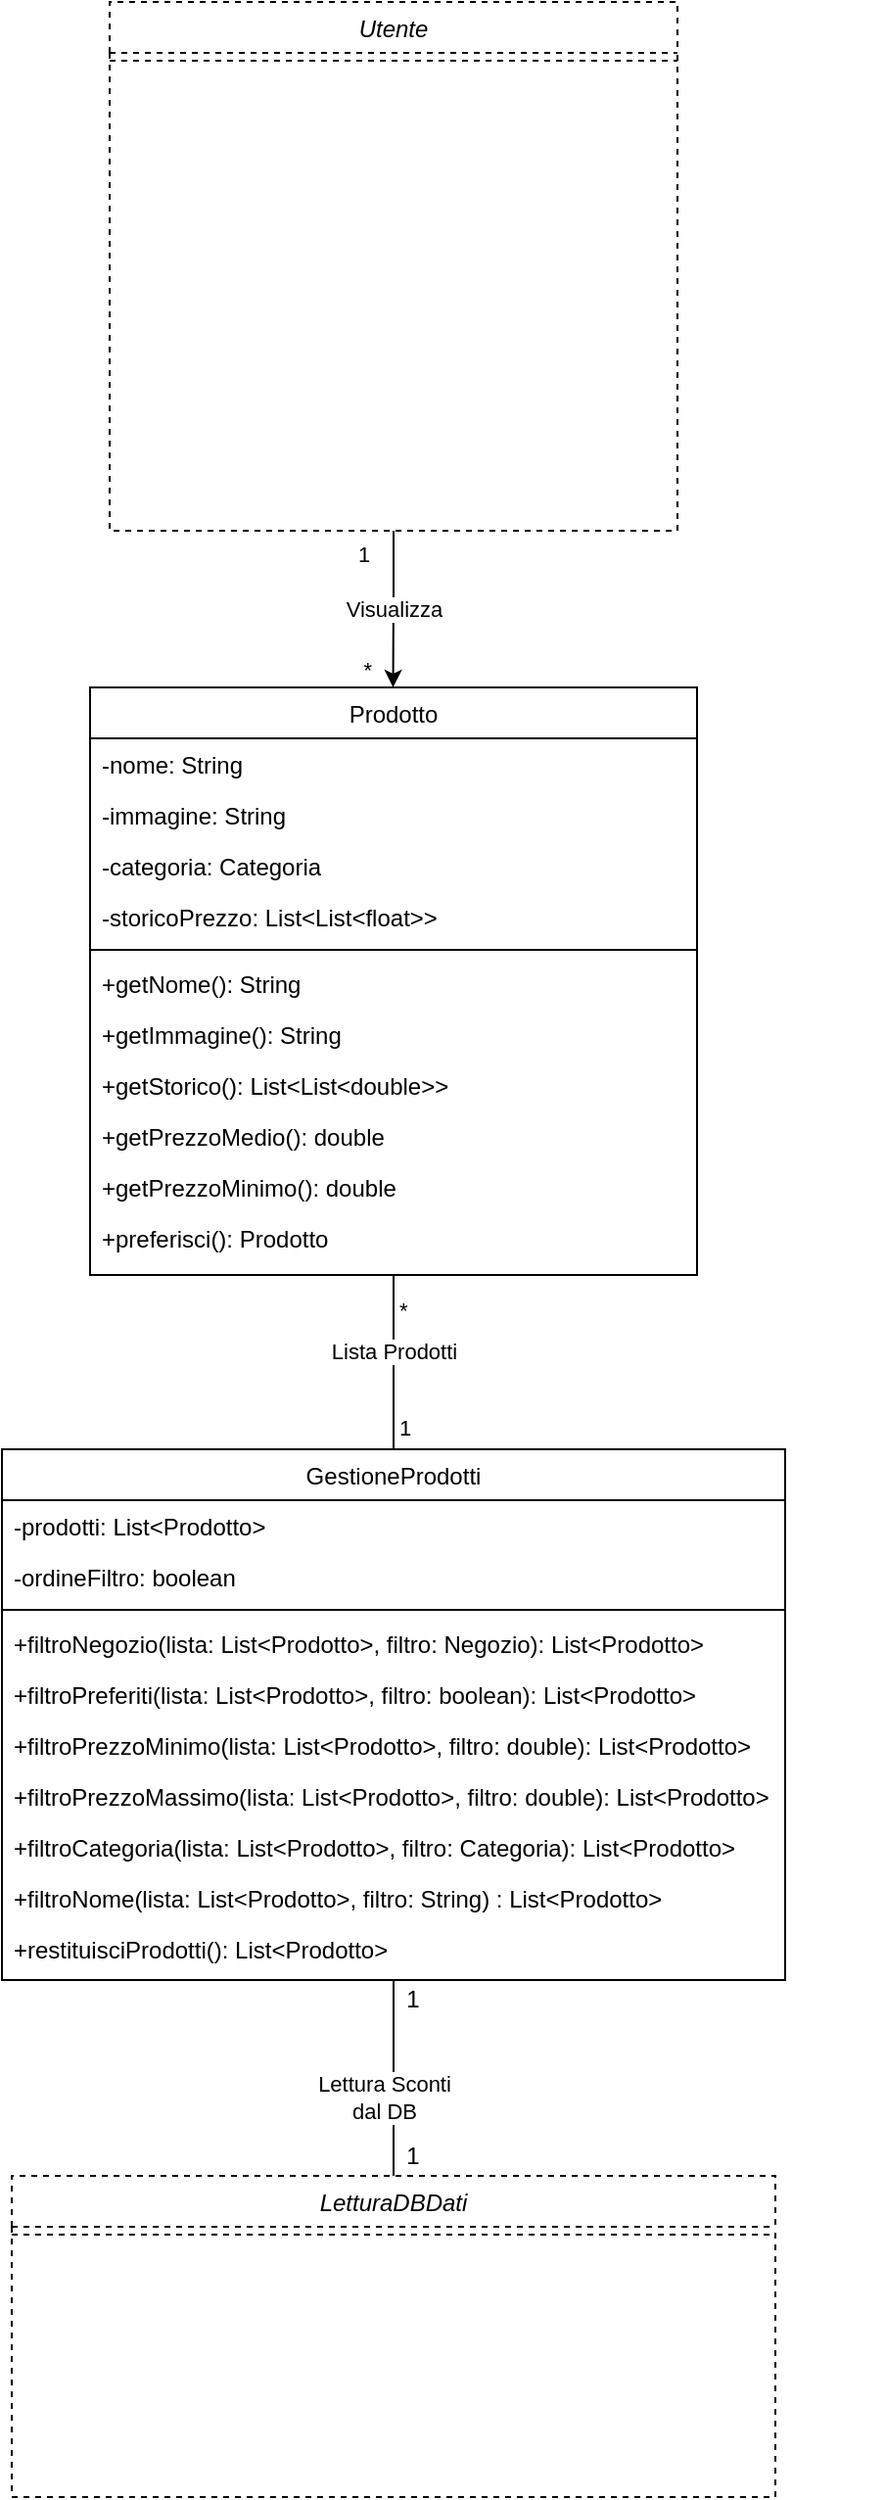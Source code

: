 <mxfile version="14.6.13" type="device"><diagram id="qZC8DRDDxwtRrLPHVhlM" name="Pagina-1"><mxGraphModel dx="2812" dy="1101" grid="1" gridSize="10" guides="1" tooltips="1" connect="1" arrows="1" fold="1" page="1" pageScale="1" pageWidth="1169" pageHeight="827" math="0" shadow="0"><root><mxCell id="0"/><mxCell id="1" parent="0"/><mxCell id="HG3mYx-gKlURyib71wjE-33" value="Prodotto" style="swimlane;fontStyle=0;align=center;verticalAlign=top;childLayout=stackLayout;horizontal=1;startSize=26;horizontalStack=0;resizeParent=1;resizeLast=0;collapsible=1;marginBottom=0;rounded=0;shadow=0;strokeWidth=1;" vertex="1" parent="1"><mxGeometry x="-1245" y="-270" width="310" height="300" as="geometry"><mxRectangle x="-1070" y="-380" width="170" height="26" as="alternateBounds"/></mxGeometry></mxCell><mxCell id="HG3mYx-gKlURyib71wjE-34" value="-nome: String" style="text;align=left;verticalAlign=top;spacingLeft=4;spacingRight=4;overflow=hidden;rotatable=0;points=[[0,0.5],[1,0.5]];portConstraint=eastwest;" vertex="1" parent="HG3mYx-gKlURyib71wjE-33"><mxGeometry y="26" width="310" height="26" as="geometry"/></mxCell><mxCell id="HG3mYx-gKlURyib71wjE-35" value="-immagine: String" style="text;align=left;verticalAlign=top;spacingLeft=4;spacingRight=4;overflow=hidden;rotatable=0;points=[[0,0.5],[1,0.5]];portConstraint=eastwest;" vertex="1" parent="HG3mYx-gKlURyib71wjE-33"><mxGeometry y="52" width="310" height="26" as="geometry"/></mxCell><mxCell id="HG3mYx-gKlURyib71wjE-36" value="-categoria: Categoria" style="text;align=left;verticalAlign=top;spacingLeft=4;spacingRight=4;overflow=hidden;rotatable=0;points=[[0,0.5],[1,0.5]];portConstraint=eastwest;" vertex="1" parent="HG3mYx-gKlURyib71wjE-33"><mxGeometry y="78" width="310" height="26" as="geometry"/></mxCell><mxCell id="HG3mYx-gKlURyib71wjE-37" value="-storicoPrezzo: List&lt;List&lt;float&gt;&gt;" style="text;align=left;verticalAlign=top;spacingLeft=4;spacingRight=4;overflow=hidden;rotatable=0;points=[[0,0.5],[1,0.5]];portConstraint=eastwest;" vertex="1" parent="HG3mYx-gKlURyib71wjE-33"><mxGeometry y="104" width="310" height="26" as="geometry"/></mxCell><mxCell id="HG3mYx-gKlURyib71wjE-38" value="" style="line;html=1;strokeWidth=1;align=left;verticalAlign=middle;spacingTop=-1;spacingLeft=3;spacingRight=3;rotatable=0;labelPosition=right;points=[];portConstraint=eastwest;" vertex="1" parent="HG3mYx-gKlURyib71wjE-33"><mxGeometry y="130" width="310" height="8" as="geometry"/></mxCell><mxCell id="HG3mYx-gKlURyib71wjE-39" value="+getNome(): String" style="text;align=left;verticalAlign=top;spacingLeft=4;spacingRight=4;overflow=hidden;rotatable=0;points=[[0,0.5],[1,0.5]];portConstraint=eastwest;" vertex="1" parent="HG3mYx-gKlURyib71wjE-33"><mxGeometry y="138" width="310" height="26" as="geometry"/></mxCell><mxCell id="HG3mYx-gKlURyib71wjE-40" value="+getImmagine(): String" style="text;align=left;verticalAlign=top;spacingLeft=4;spacingRight=4;overflow=hidden;rotatable=0;points=[[0,0.5],[1,0.5]];portConstraint=eastwest;" vertex="1" parent="HG3mYx-gKlURyib71wjE-33"><mxGeometry y="164" width="310" height="26" as="geometry"/></mxCell><mxCell id="HG3mYx-gKlURyib71wjE-41" value="+getStorico(): List&lt;List&lt;double&gt;&gt;" style="text;align=left;verticalAlign=top;spacingLeft=4;spacingRight=4;overflow=hidden;rotatable=0;points=[[0,0.5],[1,0.5]];portConstraint=eastwest;" vertex="1" parent="HG3mYx-gKlURyib71wjE-33"><mxGeometry y="190" width="310" height="26" as="geometry"/></mxCell><mxCell id="HG3mYx-gKlURyib71wjE-42" value="+getPrezzoMedio(): double" style="text;align=left;verticalAlign=top;spacingLeft=4;spacingRight=4;overflow=hidden;rotatable=0;points=[[0,0.5],[1,0.5]];portConstraint=eastwest;" vertex="1" parent="HG3mYx-gKlURyib71wjE-33"><mxGeometry y="216" width="310" height="26" as="geometry"/></mxCell><mxCell id="HG3mYx-gKlURyib71wjE-43" value="+getPrezzoMinimo(): double" style="text;align=left;verticalAlign=top;spacingLeft=4;spacingRight=4;overflow=hidden;rotatable=0;points=[[0,0.5],[1,0.5]];portConstraint=eastwest;" vertex="1" parent="HG3mYx-gKlURyib71wjE-33"><mxGeometry y="242" width="310" height="26" as="geometry"/></mxCell><mxCell id="HG3mYx-gKlURyib71wjE-44" value="+preferisci(): Prodotto" style="text;align=left;verticalAlign=top;spacingLeft=4;spacingRight=4;overflow=hidden;rotatable=0;points=[[0,0.5],[1,0.5]];portConstraint=eastwest;" vertex="1" parent="HG3mYx-gKlURyib71wjE-33"><mxGeometry y="268" width="310" height="26" as="geometry"/></mxCell><mxCell id="HG3mYx-gKlURyib71wjE-70" style="edgeStyle=orthogonalEdgeStyle;rounded=0;orthogonalLoop=1;jettySize=auto;html=1;exitX=0.5;exitY=0;exitDx=0;exitDy=0;entryX=0.5;entryY=1;entryDx=0;entryDy=0;endArrow=none;endFill=0;startArrow=none;startFill=0;" edge="1" parent="1" source="HG3mYx-gKlURyib71wjE-71" target="HG3mYx-gKlURyib71wjE-33"><mxGeometry relative="1" as="geometry"/></mxCell><mxCell id="HG3mYx-gKlURyib71wjE-71" value="GestioneProdotti" style="swimlane;fontStyle=0;align=center;verticalAlign=top;childLayout=stackLayout;horizontal=1;startSize=26;horizontalStack=0;resizeParent=1;resizeLast=0;collapsible=1;marginBottom=0;rounded=0;shadow=0;strokeWidth=1;" vertex="1" parent="1"><mxGeometry x="-1290" y="119" width="400" height="271" as="geometry"><mxRectangle x="-1290" y="119" width="170" height="26" as="alternateBounds"/></mxGeometry></mxCell><mxCell id="HG3mYx-gKlURyib71wjE-72" value="-prodotti: List&lt;Prodotto&gt;" style="text;align=left;verticalAlign=top;spacingLeft=4;spacingRight=4;overflow=hidden;rotatable=0;points=[[0,0.5],[1,0.5]];portConstraint=eastwest;" vertex="1" parent="HG3mYx-gKlURyib71wjE-71"><mxGeometry y="26" width="400" height="26" as="geometry"/></mxCell><mxCell id="HG3mYx-gKlURyib71wjE-73" value="-ordineFiltro: boolean" style="text;align=left;verticalAlign=top;spacingLeft=4;spacingRight=4;overflow=hidden;rotatable=0;points=[[0,0.5],[1,0.5]];portConstraint=eastwest;" vertex="1" parent="HG3mYx-gKlURyib71wjE-71"><mxGeometry y="52" width="400" height="26" as="geometry"/></mxCell><mxCell id="HG3mYx-gKlURyib71wjE-74" value="" style="line;html=1;strokeWidth=1;align=left;verticalAlign=middle;spacingTop=-1;spacingLeft=3;spacingRight=3;rotatable=0;labelPosition=right;points=[];portConstraint=eastwest;" vertex="1" parent="HG3mYx-gKlURyib71wjE-71"><mxGeometry y="78" width="400" height="8" as="geometry"/></mxCell><mxCell id="HG3mYx-gKlURyib71wjE-75" value="+filtroNegozio(lista: List&lt;Prodotto&gt;, filtro: Negozio): List&lt;Prodotto&gt;" style="text;align=left;verticalAlign=top;spacingLeft=4;spacingRight=4;overflow=hidden;rotatable=0;points=[[0,0.5],[1,0.5]];portConstraint=eastwest;" vertex="1" parent="HG3mYx-gKlURyib71wjE-71"><mxGeometry y="86" width="400" height="26" as="geometry"/></mxCell><mxCell id="HG3mYx-gKlURyib71wjE-76" value="+filtroPreferiti(lista: List&lt;Prodotto&gt;, filtro: boolean): List&lt;Prodotto&gt;" style="text;align=left;verticalAlign=top;spacingLeft=4;spacingRight=4;overflow=hidden;rotatable=0;points=[[0,0.5],[1,0.5]];portConstraint=eastwest;" vertex="1" parent="HG3mYx-gKlURyib71wjE-71"><mxGeometry y="112" width="400" height="26" as="geometry"/></mxCell><mxCell id="HG3mYx-gKlURyib71wjE-77" value="+filtroPrezzoMinimo(lista: List&lt;Prodotto&gt;, filtro: double): List&lt;Prodotto&gt;" style="text;align=left;verticalAlign=top;spacingLeft=4;spacingRight=4;overflow=hidden;rotatable=0;points=[[0,0.5],[1,0.5]];portConstraint=eastwest;" vertex="1" parent="HG3mYx-gKlURyib71wjE-71"><mxGeometry y="138" width="400" height="26" as="geometry"/></mxCell><mxCell id="HG3mYx-gKlURyib71wjE-78" value="+filtroPrezzoMassimo(lista: List&lt;Prodotto&gt;, filtro: double): List&lt;Prodotto&gt;" style="text;align=left;verticalAlign=top;spacingLeft=4;spacingRight=4;overflow=hidden;rotatable=0;points=[[0,0.5],[1,0.5]];portConstraint=eastwest;" vertex="1" parent="HG3mYx-gKlURyib71wjE-71"><mxGeometry y="164" width="400" height="26" as="geometry"/></mxCell><mxCell id="HG3mYx-gKlURyib71wjE-79" value="+filtroCategoria(lista: List&lt;Prodotto&gt;, filtro: Categoria): List&lt;Prodotto&gt;" style="text;align=left;verticalAlign=top;spacingLeft=4;spacingRight=4;overflow=hidden;rotatable=0;points=[[0,0.5],[1,0.5]];portConstraint=eastwest;" vertex="1" parent="HG3mYx-gKlURyib71wjE-71"><mxGeometry y="190" width="400" height="26" as="geometry"/></mxCell><mxCell id="HG3mYx-gKlURyib71wjE-80" value="+filtroNome(lista: List&lt;Prodotto&gt;, filtro: String) : List&lt;Prodotto&gt;" style="text;align=left;verticalAlign=top;spacingLeft=4;spacingRight=4;overflow=hidden;rotatable=0;points=[[0,0.5],[1,0.5]];portConstraint=eastwest;" vertex="1" parent="HG3mYx-gKlURyib71wjE-71"><mxGeometry y="216" width="400" height="26" as="geometry"/></mxCell><mxCell id="HG3mYx-gKlURyib71wjE-81" value="+restituisciProdotti(): List&lt;Prodotto&gt;" style="text;align=left;verticalAlign=top;spacingLeft=4;spacingRight=4;overflow=hidden;rotatable=0;points=[[0,0.5],[1,0.5]];portConstraint=eastwest;" vertex="1" parent="HG3mYx-gKlURyib71wjE-71"><mxGeometry y="242" width="400" height="26" as="geometry"/></mxCell><mxCell id="HG3mYx-gKlURyib71wjE-86" value="Utente" style="swimlane;fontStyle=2;align=center;verticalAlign=top;childLayout=stackLayout;horizontal=1;startSize=26;horizontalStack=0;resizeParent=1;resizeLast=0;collapsible=1;marginBottom=0;rounded=0;shadow=0;strokeWidth=1;dashed=1;" vertex="1" parent="1"><mxGeometry x="-1235" y="-620" width="290" height="270" as="geometry"><mxRectangle x="960" y="120" width="160" height="26" as="alternateBounds"/></mxGeometry></mxCell><mxCell id="HG3mYx-gKlURyib71wjE-96" value="" style="line;html=1;strokeWidth=1;align=left;verticalAlign=middle;spacingTop=-1;spacingLeft=3;spacingRight=3;rotatable=0;labelPosition=right;points=[];portConstraint=eastwest;dashed=1;" vertex="1" parent="HG3mYx-gKlURyib71wjE-86"><mxGeometry y="26" width="290" height="8" as="geometry"/></mxCell><mxCell id="HG3mYx-gKlURyib71wjE-269" value="LetturaDBDati" style="swimlane;fontStyle=2;align=center;verticalAlign=top;childLayout=stackLayout;horizontal=1;startSize=26;horizontalStack=0;resizeParent=1;resizeLast=0;collapsible=1;marginBottom=0;rounded=0;shadow=0;strokeWidth=1;dashed=1;" vertex="1" parent="1"><mxGeometry x="-1285" y="490" width="390" height="164" as="geometry"><mxRectangle x="-140" y="400" width="160" height="26" as="alternateBounds"/></mxGeometry></mxCell><mxCell id="HG3mYx-gKlURyib71wjE-270" value="" style="line;html=1;strokeWidth=1;align=left;verticalAlign=middle;spacingTop=-1;spacingLeft=3;spacingRight=3;rotatable=0;labelPosition=right;points=[];portConstraint=eastwest;dashed=1;" vertex="1" parent="HG3mYx-gKlURyib71wjE-269"><mxGeometry y="26" width="390" height="8" as="geometry"/></mxCell><mxCell id="HG3mYx-gKlURyib71wjE-300" value="Lista Prodotti" style="edgeLabel;resizable=0;html=1;align=center;verticalAlign=middle;" connectable="0" vertex="1" parent="1"><mxGeometry x="-1100" y="69.996" as="geometry"><mxPoint x="10" y="-1" as="offset"/></mxGeometry></mxCell><mxCell id="HG3mYx-gKlURyib71wjE-301" value="*" style="edgeLabel;resizable=0;html=1;align=left;verticalAlign=bottom;" connectable="0" vertex="1" parent="1"><mxGeometry x="-840" y="-70" as="geometry"><mxPoint x="-249" y="126" as="offset"/></mxGeometry></mxCell><mxCell id="HG3mYx-gKlURyib71wjE-302" value="1" style="edgeLabel;resizable=0;html=1;align=left;verticalAlign=bottom;" connectable="0" vertex="1" parent="1"><mxGeometry x="-840" y="-10" as="geometry"><mxPoint x="-249" y="126" as="offset"/></mxGeometry></mxCell><mxCell id="HG3mYx-gKlURyib71wjE-303" style="edgeStyle=orthogonalEdgeStyle;rounded=0;orthogonalLoop=1;jettySize=auto;html=1;startArrow=none;startFill=0;endArrow=none;endFill=0;entryX=0.5;entryY=1;entryDx=0;entryDy=0;exitX=0.5;exitY=0;exitDx=0;exitDy=0;" edge="1" parent="1" source="HG3mYx-gKlURyib71wjE-269" target="HG3mYx-gKlURyib71wjE-71"><mxGeometry relative="1" as="geometry"><mxPoint x="-1090" y="440" as="sourcePoint"/><mxPoint x="-950" y="290" as="targetPoint"/><Array as="points"/></mxGeometry></mxCell><mxCell id="HG3mYx-gKlURyib71wjE-304" value="Lettura Sconti&lt;br&gt;dal DB" style="edgeLabel;resizable=0;html=1;align=center;verticalAlign=middle;" connectable="0" vertex="1" parent="1"><mxGeometry x="-1050.0" y="-140.0" as="geometry"><mxPoint x="-45" y="590" as="offset"/></mxGeometry></mxCell><mxCell id="HG3mYx-gKlURyib71wjE-305" value="1" style="text;html=1;strokeColor=none;fillColor=none;align=center;verticalAlign=middle;whiteSpace=wrap;rounded=0;" vertex="1" parent="1"><mxGeometry x="-1100" y="470" width="40" height="20" as="geometry"/></mxCell><mxCell id="HG3mYx-gKlURyib71wjE-306" value="" style="endArrow=classic;html=1;entryX=0.5;entryY=0;entryDx=0;entryDy=0;edgeStyle=orthogonalEdgeStyle;rounded=0;" edge="1" parent="1"><mxGeometry relative="1" as="geometry"><mxPoint x="-1090" y="-350" as="sourcePoint"/><mxPoint x="-1090.24" y="-270" as="targetPoint"/><Array as="points"><mxPoint x="-1090.24" y="-321"/><mxPoint x="-1090.24" y="-321"/></Array></mxGeometry></mxCell><mxCell id="HG3mYx-gKlURyib71wjE-307" value="Visualizza" style="edgeLabel;resizable=0;html=1;align=center;verticalAlign=middle;" connectable="0" vertex="1" parent="HG3mYx-gKlURyib71wjE-306"><mxGeometry relative="1" as="geometry"/></mxCell><mxCell id="HG3mYx-gKlURyib71wjE-308" value="1" style="edgeLabel;resizable=0;html=1;align=left;verticalAlign=bottom;" connectable="0" vertex="1" parent="HG3mYx-gKlURyib71wjE-306"><mxGeometry x="-1" relative="1" as="geometry"><mxPoint x="-20" y="20" as="offset"/></mxGeometry></mxCell><mxCell id="HG3mYx-gKlURyib71wjE-309" value="*" style="edgeLabel;resizable=0;html=1;align=right;verticalAlign=bottom;" connectable="0" vertex="1" parent="HG3mYx-gKlURyib71wjE-306"><mxGeometry x="1" relative="1" as="geometry"><mxPoint x="-10" as="offset"/></mxGeometry></mxCell><mxCell id="HG3mYx-gKlURyib71wjE-352" value="1" style="text;html=1;strokeColor=none;fillColor=none;align=center;verticalAlign=middle;whiteSpace=wrap;rounded=0;" vertex="1" parent="1"><mxGeometry x="-1100" y="390" width="40" height="20" as="geometry"/></mxCell></root></mxGraphModel></diagram></mxfile>